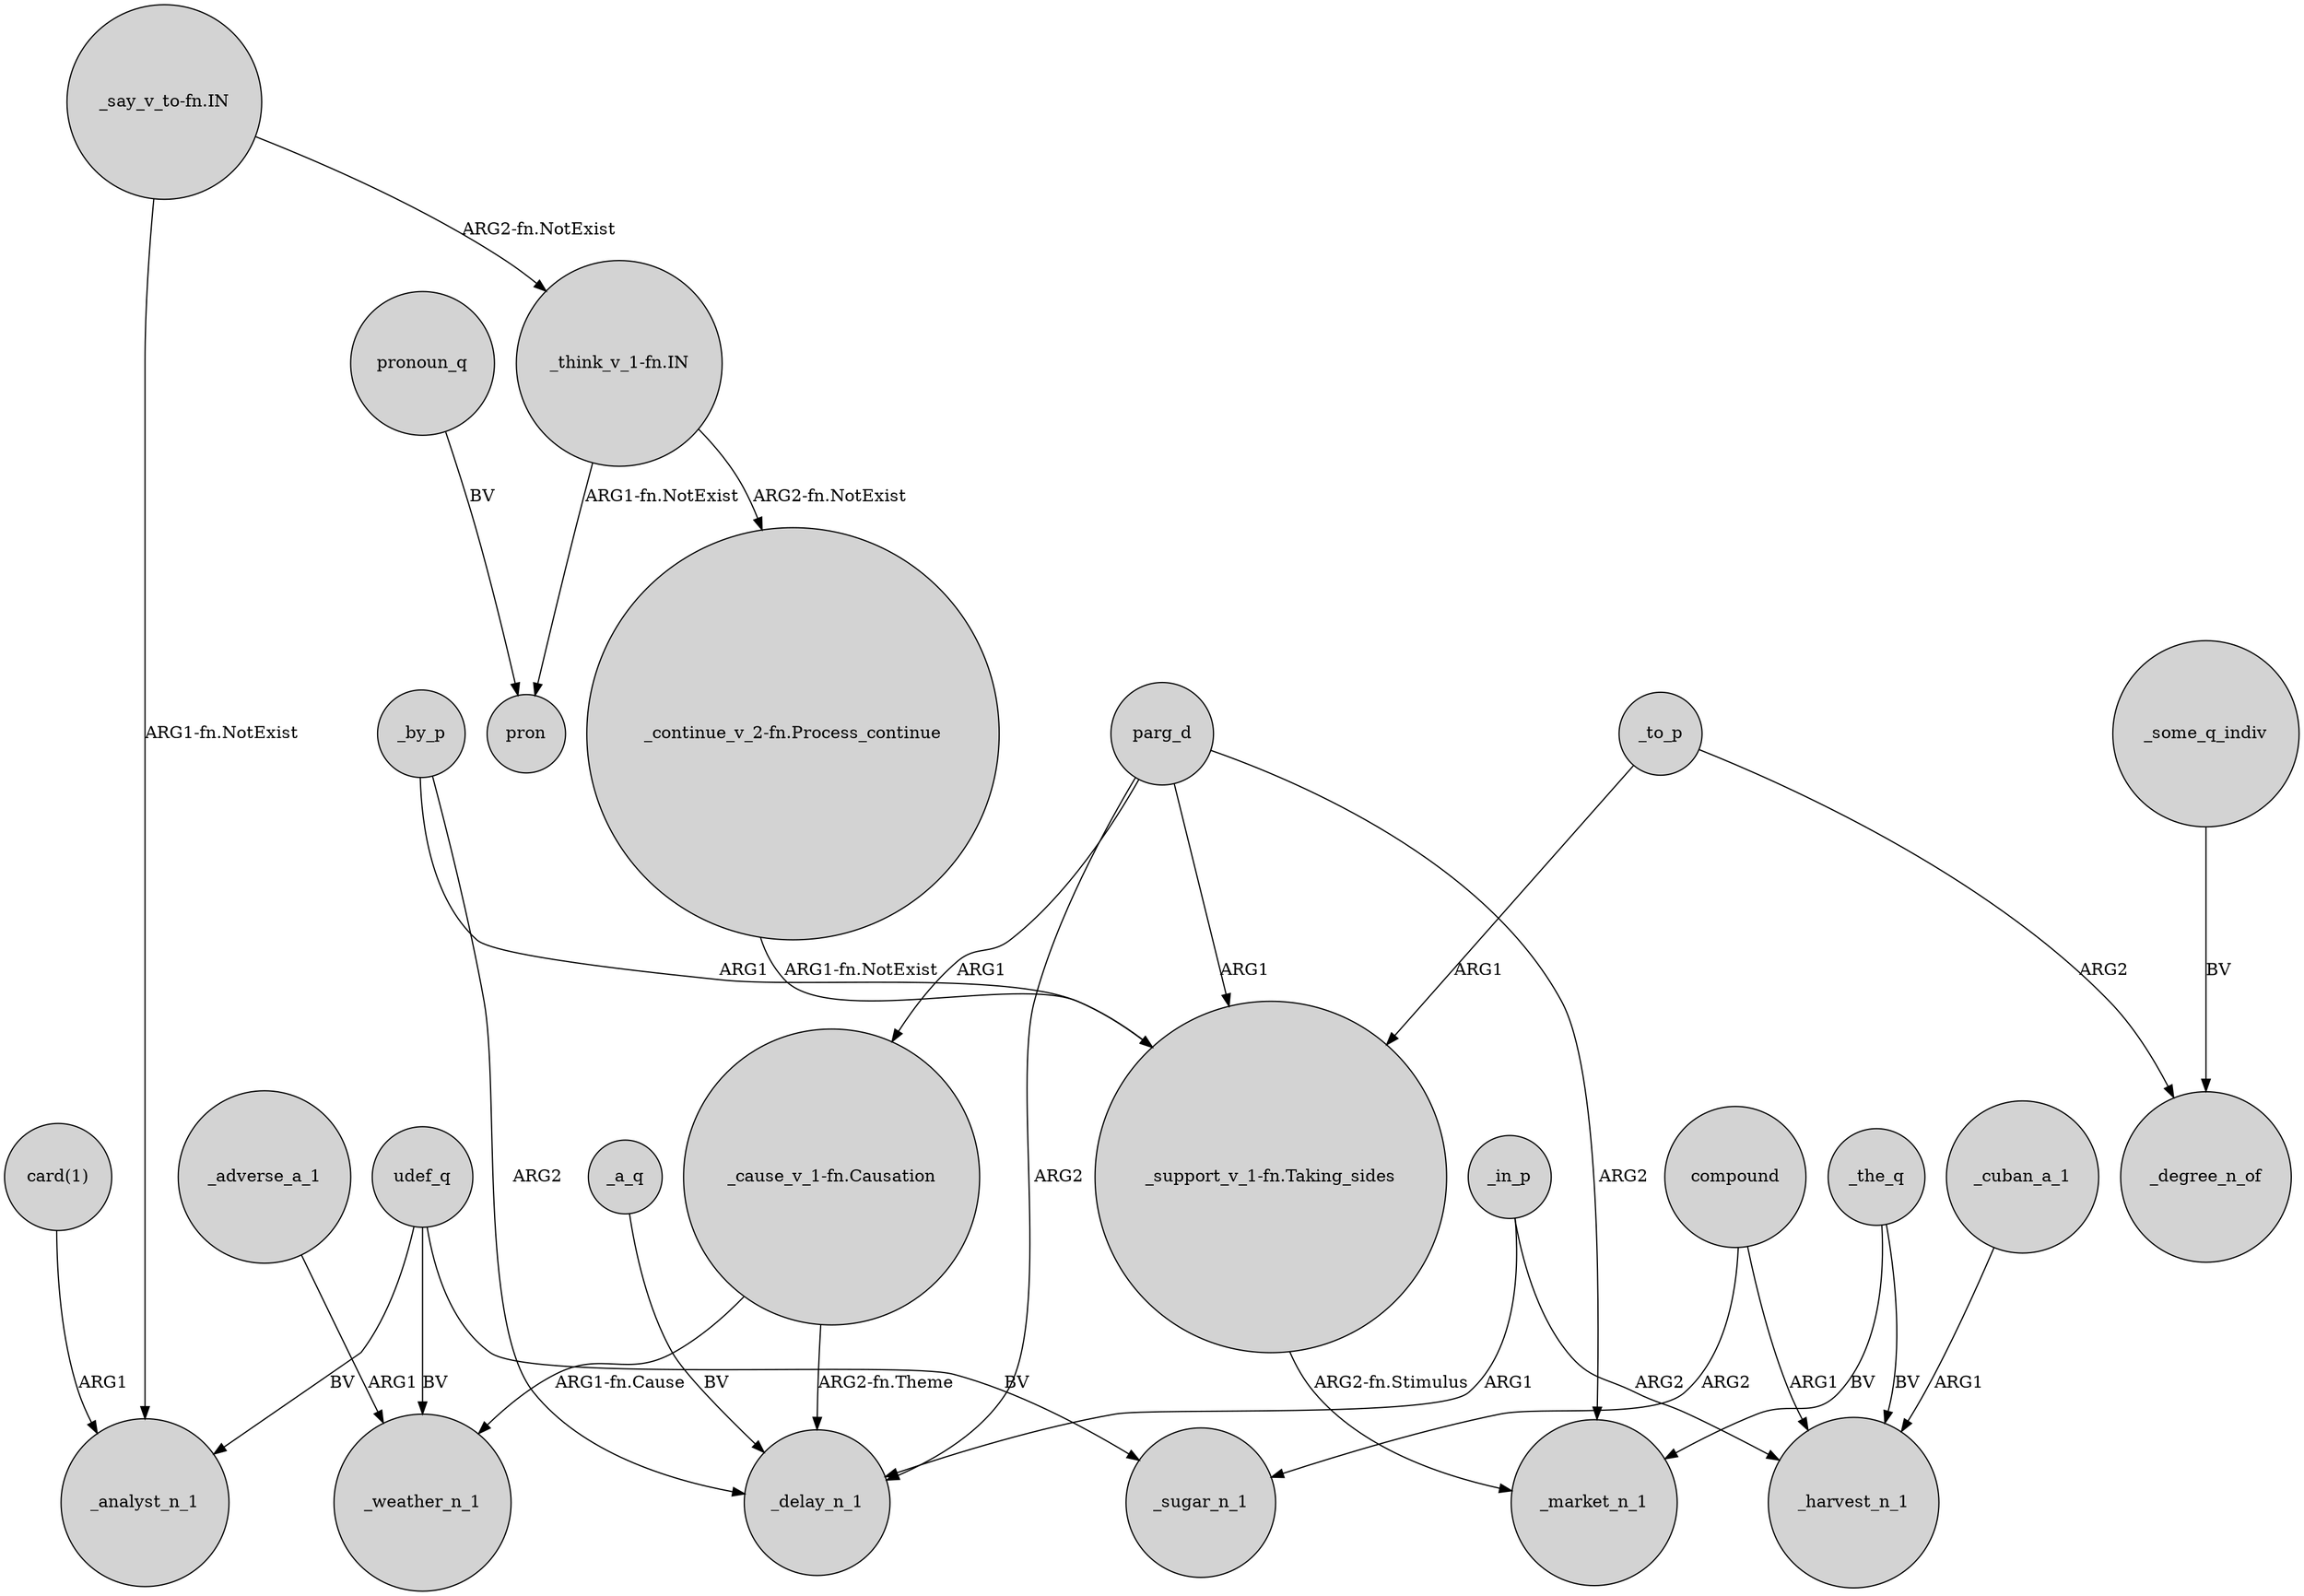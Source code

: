 digraph {
	node [shape=circle style=filled]
	"card(1)" -> _analyst_n_1 [label=ARG1]
	"_cause_v_1-fn.Causation" -> _delay_n_1 [label="ARG2-fn.Theme"]
	_cuban_a_1 -> _harvest_n_1 [label=ARG1]
	"_say_v_to-fn.IN" -> _analyst_n_1 [label="ARG1-fn.NotExist"]
	"_cause_v_1-fn.Causation" -> _weather_n_1 [label="ARG1-fn.Cause"]
	"_support_v_1-fn.Taking_sides" -> _market_n_1 [label="ARG2-fn.Stimulus"]
	"_think_v_1-fn.IN" -> pron [label="ARG1-fn.NotExist"]
	_adverse_a_1 -> _weather_n_1 [label=ARG1]
	"_continue_v_2-fn.Process_continue" -> "_support_v_1-fn.Taking_sides" [label="ARG1-fn.NotExist"]
	compound -> _sugar_n_1 [label=ARG2]
	_in_p -> _harvest_n_1 [label=ARG2]
	_a_q -> _delay_n_1 [label=BV]
	"_say_v_to-fn.IN" -> "_think_v_1-fn.IN" [label="ARG2-fn.NotExist"]
	_some_q_indiv -> _degree_n_of [label=BV]
	_by_p -> _delay_n_1 [label=ARG2]
	udef_q -> _sugar_n_1 [label=BV]
	udef_q -> _weather_n_1 [label=BV]
	parg_d -> _market_n_1 [label=ARG2]
	_by_p -> "_support_v_1-fn.Taking_sides" [label=ARG1]
	pronoun_q -> pron [label=BV]
	compound -> _harvest_n_1 [label=ARG1]
	parg_d -> "_cause_v_1-fn.Causation" [label=ARG1]
	_to_p -> "_support_v_1-fn.Taking_sides" [label=ARG1]
	_in_p -> _delay_n_1 [label=ARG1]
	_the_q -> _harvest_n_1 [label=BV]
	_to_p -> _degree_n_of [label=ARG2]
	_the_q -> _market_n_1 [label=BV]
	parg_d -> "_support_v_1-fn.Taking_sides" [label=ARG1]
	udef_q -> _analyst_n_1 [label=BV]
	"_think_v_1-fn.IN" -> "_continue_v_2-fn.Process_continue" [label="ARG2-fn.NotExist"]
	parg_d -> _delay_n_1 [label=ARG2]
}
